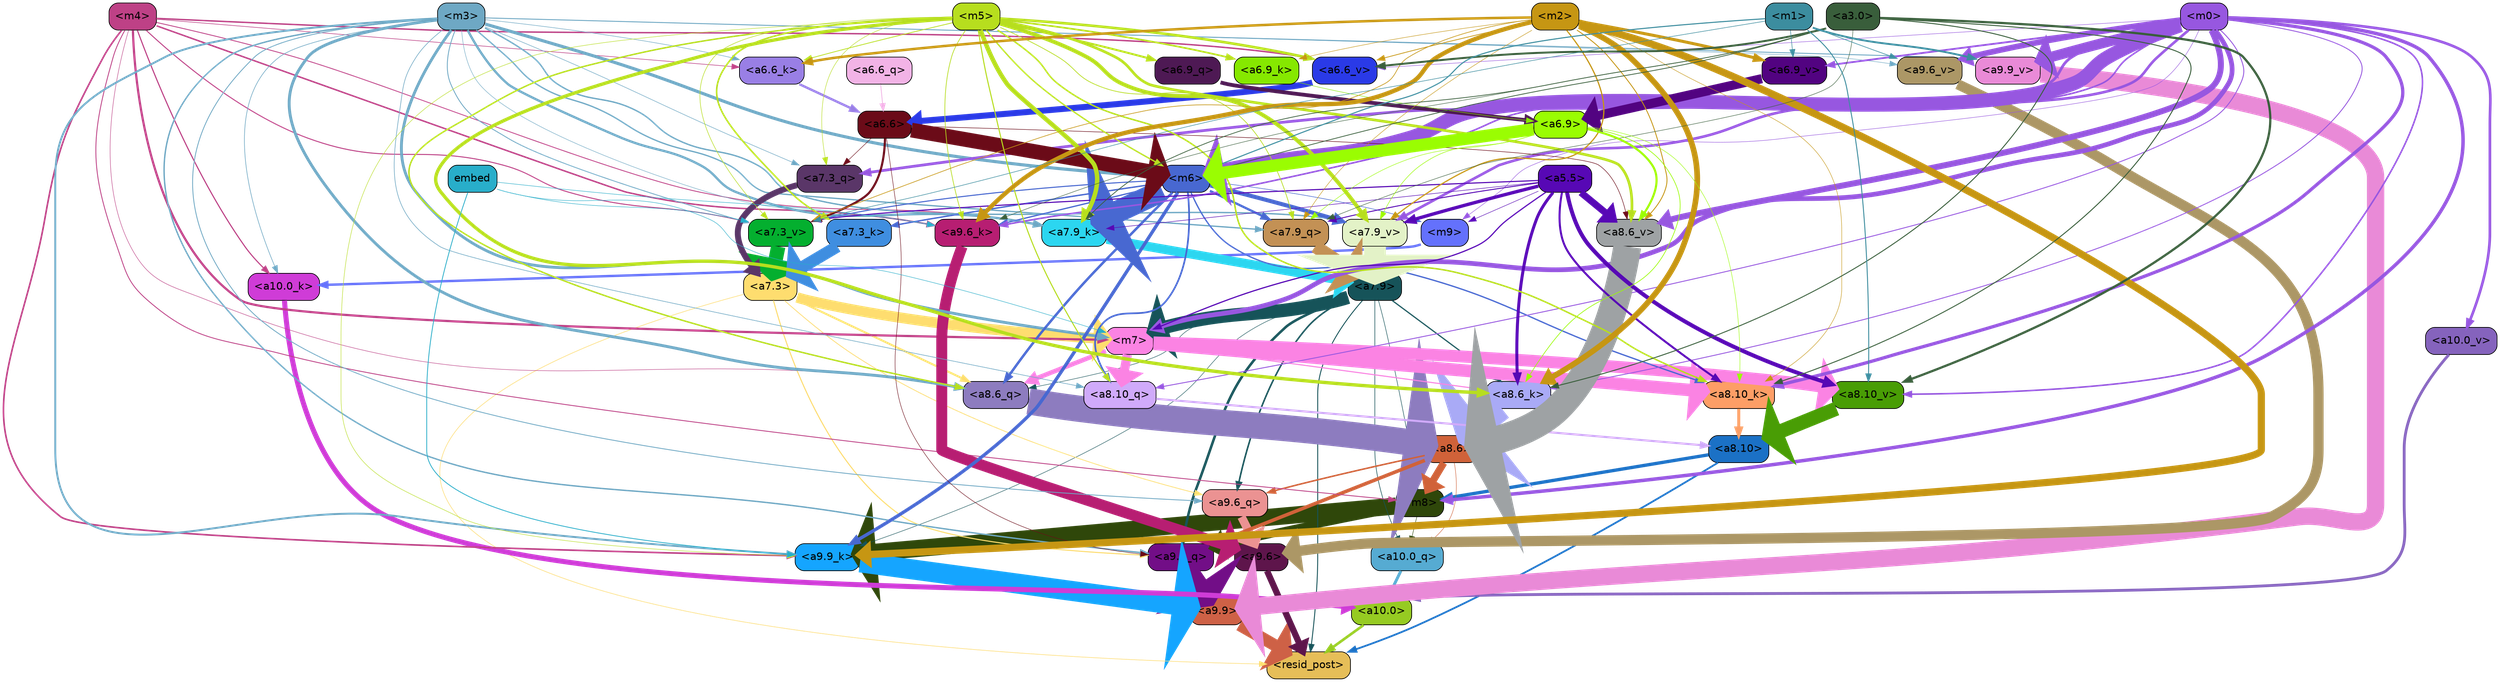 strict digraph "" {
	graph [bgcolor=transparent,
		layout=dot,
		overlap=false,
		splines=true
	];
	"<a10.0>"	[color=black,
		fillcolor="#96cb22",
		fontname=Helvetica,
		shape=box,
		style="filled, rounded"];
	"<resid_post>"	[color=black,
		fillcolor="#e6be58",
		fontname=Helvetica,
		shape=box,
		style="filled, rounded"];
	"<a10.0>" -> "<resid_post>"	[color="#96cb22",
		penwidth=3.4253244400024414];
	"<a9.9>"	[color=black,
		fillcolor="#ce6146",
		fontname=Helvetica,
		shape=box,
		style="filled, rounded"];
	"<a9.9>" -> "<resid_post>"	[color="#ce6146",
		penwidth=16.05378818511963];
	"<a9.6>"	[color=black,
		fillcolor="#5e154b",
		fontname=Helvetica,
		shape=box,
		style="filled, rounded"];
	"<a9.6>" -> "<resid_post>"	[color="#5e154b",
		penwidth=8.33797836303711];
	"<a8.10>"	[color=black,
		fillcolor="#1b71c6",
		fontname=Helvetica,
		shape=box,
		style="filled, rounded"];
	"<a8.10>" -> "<resid_post>"	[color="#1b71c6",
		penwidth=2.3390636444091797];
	"<m8>"	[color=black,
		fillcolor="#2f470a",
		fontname=Helvetica,
		shape=box,
		style="filled, rounded"];
	"<a8.10>" -> "<m8>"	[color="#1b71c6",
		penwidth=4.388927459716797];
	"<a7.9>"	[color=black,
		fillcolor="#165359",
		fontname=Helvetica,
		shape=box,
		style="filled, rounded"];
	"<a7.9>" -> "<resid_post>"	[color="#165359",
		penwidth=1.1926651000976562];
	"<a10.0_q>"	[color=black,
		fillcolor="#56abd2",
		fontname=Helvetica,
		shape=box,
		style="filled, rounded"];
	"<a7.9>" -> "<a10.0_q>"	[color="#165359",
		penwidth=0.7811813354492188];
	"<a7.9>" -> "<m8>"	[color="#165359",
		penwidth=0.6738662719726562];
	"<a9.9_q>"	[color=black,
		fillcolor="#720e87",
		fontname=Helvetica,
		shape=box,
		style="filled, rounded"];
	"<a7.9>" -> "<a9.9_q>"	[color="#165359",
		penwidth=3.33896541595459];
	"<a9.6_q>"	[color=black,
		fillcolor="#eb9292",
		fontname=Helvetica,
		shape=box,
		style="filled, rounded"];
	"<a7.9>" -> "<a9.6_q>"	[color="#165359",
		penwidth=2.0531044006347656];
	"<a9.9_k>"	[color=black,
		fillcolor="#15a5ff",
		fontname=Helvetica,
		shape=box,
		style="filled, rounded"];
	"<a7.9>" -> "<a9.9_k>"	[color="#165359",
		penwidth=0.6];
	"<a8.6_q>"	[color=black,
		fillcolor="#8d7cbf",
		fontname=Helvetica,
		shape=box,
		style="filled, rounded"];
	"<a7.9>" -> "<a8.6_q>"	[color="#165359",
		penwidth=0.6];
	"<a8.6_k>"	[color=black,
		fillcolor="#a9aaf6",
		fontname=Helvetica,
		shape=box,
		style="filled, rounded"];
	"<a7.9>" -> "<a8.6_k>"	[color="#165359",
		penwidth=1.5751152038574219];
	"<m7>"	[color=black,
		fillcolor="#fb83e3",
		fontname=Helvetica,
		shape=box,
		style="filled, rounded"];
	"<a7.9>" -> "<m7>"	[color="#165359",
		penwidth=17.67833709716797];
	"<a7.3>"	[color=black,
		fillcolor="#fedd6f",
		fontname=Helvetica,
		shape=box,
		style="filled, rounded"];
	"<a7.3>" -> "<resid_post>"	[color="#fedd6f",
		penwidth=0.7339706420898438];
	"<a7.3>" -> "<a9.9_q>"	[color="#fedd6f",
		penwidth=1.3609809875488281];
	"<a7.3>" -> "<a9.6_q>"	[color="#fedd6f",
		penwidth=0.9587650299072266];
	"<a7.3>" -> "<a8.6_q>"	[color="#fedd6f",
		penwidth=2.597522735595703];
	"<a7.3>" -> "<m7>"	[color="#fedd6f",
		penwidth=13.925512313842773];
	"<a10.0_q>" -> "<a10.0>"	[color="#56abd2",
		penwidth=3.861766815185547];
	"<a10.0_k>"	[color=black,
		fillcolor="#cf3cd7",
		fontname=Helvetica,
		shape=box,
		style="filled, rounded"];
	"<a10.0_k>" -> "<a10.0>"	[color="#cf3cd7",
		penwidth=6.691814422607422];
	"<a10.0_v>"	[color=black,
		fillcolor="#8563bd",
		fontname=Helvetica,
		shape=box,
		style="filled, rounded"];
	"<a10.0_v>" -> "<a10.0>"	[color="#8563bd",
		penwidth=3.703948974609375];
	"<m8>" -> "<a10.0_q>"	[color="#2f470a",
		penwidth=0.6];
	"<m8>" -> "<a9.9_q>"	[color="#2f470a",
		penwidth=10.407995223999023];
	"<m8>" -> "<a9.9_k>"	[color="#2f470a",
		penwidth=22.67278480529785];
	"<a8.6>"	[color=black,
		fillcolor="#d06239",
		fontname=Helvetica,
		shape=box,
		style="filled, rounded"];
	"<a8.6>" -> "<a10.0_q>"	[color="#d06239",
		penwidth=0.6];
	"<a8.6>" -> "<m8>"	[color="#d06239",
		penwidth=9.616483688354492];
	"<a8.6>" -> "<a9.9_q>"	[color="#d06239",
		penwidth=4.681654930114746];
	"<a8.6>" -> "<a9.6_q>"	[color="#d06239",
		penwidth=2.0046749114990234];
	"<m9>"	[color=black,
		fillcolor="#6471fc",
		fontname=Helvetica,
		shape=box,
		style="filled, rounded"];
	"<m9>" -> "<a10.0_k>"	[color="#6471fc",
		penwidth=3.1536026000976562];
	"<m4>"	[color=black,
		fillcolor="#be4186",
		fontname=Helvetica,
		shape=box,
		style="filled, rounded"];
	"<m4>" -> "<a10.0_k>"	[color="#be4186",
		penwidth=1.4532089233398438];
	"<m4>" -> "<m8>"	[color="#be4186",
		penwidth=1.1121444702148438];
	"<m4>" -> "<a9.9_k>"	[color="#be4186",
		penwidth=2.1296005249023438];
	"<a9.6_k>"	[color=black,
		fillcolor="#b71e72",
		fontname=Helvetica,
		shape=box,
		style="filled, rounded"];
	"<m4>" -> "<a9.6_k>"	[color="#be4186",
		penwidth=1.93524169921875];
	"<m4>" -> "<a8.6_q>"	[color="#be4186",
		penwidth=0.6086311340332031];
	"<m4>" -> "<m7>"	[color="#be4186",
		penwidth=2.9153175354003906];
	"<a7.9_k>"	[color=black,
		fillcolor="#2cd6f0",
		fontname=Helvetica,
		shape=box,
		style="filled, rounded"];
	"<m4>" -> "<a7.9_k>"	[color="#be4186",
		penwidth=1.0983266830444336];
	"<a7.3_v>"	[color=black,
		fillcolor="#04af2f",
		fontname=Helvetica,
		shape=box,
		style="filled, rounded"];
	"<m4>" -> "<a7.3_v>"	[color="#be4186",
		penwidth=1.2746734619140625];
	"<a6.6_k>"	[color=black,
		fillcolor="#997fe5",
		fontname=Helvetica,
		shape=box,
		style="filled, rounded"];
	"<m4>" -> "<a6.6_k>"	[color="#be4186",
		penwidth=0.7470474243164062];
	"<a6.6_v>"	[color=black,
		fillcolor="#2a3ae7",
		fontname=Helvetica,
		shape=box,
		style="filled, rounded"];
	"<m4>" -> "<a6.6_v>"	[color="#be4186",
		penwidth=1.873147964477539];
	"<m3>"	[color=black,
		fillcolor="#6ea8c4",
		fontname=Helvetica,
		shape=box,
		style="filled, rounded"];
	"<m3>" -> "<a10.0_k>"	[color="#6ea8c4",
		penwidth=0.8012542724609375];
	"<m6>"	[color=black,
		fillcolor="#4868d1",
		fontname=Helvetica,
		shape=box,
		style="filled, rounded"];
	"<m3>" -> "<m6>"	[color="#6ea8c4",
		penwidth=4.0873308181762695];
	"<m3>" -> "<a9.9_q>"	[color="#6ea8c4",
		penwidth=1.8098411560058594];
	"<m3>" -> "<a9.6_q>"	[color="#6ea8c4",
		penwidth=1.0731983184814453];
	"<m3>" -> "<a9.9_k>"	[color="#6ea8c4",
		penwidth=2.538074493408203];
	"<m3>" -> "<a9.6_k>"	[color="#6ea8c4",
		penwidth=0.6];
	"<a9.9_v>"	[color=black,
		fillcolor="#e98ad7",
		fontname=Helvetica,
		shape=box,
		style="filled, rounded"];
	"<m3>" -> "<a9.9_v>"	[color="#6ea8c4",
		penwidth=1.1908531188964844];
	"<a9.6_v>"	[color=black,
		fillcolor="#ac9766",
		fontname=Helvetica,
		shape=box,
		style="filled, rounded"];
	"<m3>" -> "<a9.6_v>"	[color="#6ea8c4",
		penwidth=0.6];
	"<a8.10_q>"	[color=black,
		fillcolor="#d0aafa",
		fontname=Helvetica,
		shape=box,
		style="filled, rounded"];
	"<m3>" -> "<a8.10_q>"	[color="#6ea8c4",
		penwidth=0.7969093322753906];
	"<m3>" -> "<a8.6_q>"	[color="#6ea8c4",
		penwidth=3.8069801330566406];
	"<m3>" -> "<m7>"	[color="#6ea8c4",
		penwidth=3.7463531494140625];
	"<a7.9_q>"	[color=black,
		fillcolor="#c39155",
		fontname=Helvetica,
		shape=box,
		style="filled, rounded"];
	"<m3>" -> "<a7.9_q>"	[color="#6ea8c4",
		penwidth=1.7077007293701172];
	"<a7.3_q>"	[color=black,
		fillcolor="#5a3668",
		fontname=Helvetica,
		shape=box,
		style="filled, rounded"];
	"<m3>" -> "<a7.3_q>"	[color="#6ea8c4",
		penwidth=0.6810226440429688];
	"<m3>" -> "<a7.9_k>"	[color="#6ea8c4",
		penwidth=3.0535898208618164];
	"<a7.9_v>"	[color=black,
		fillcolor="#e3f2c7",
		fontname=Helvetica,
		shape=box,
		style="filled, rounded"];
	"<m3>" -> "<a7.9_v>"	[color="#6ea8c4",
		penwidth=1.8027725219726562];
	"<m3>" -> "<a7.3_v>"	[color="#6ea8c4",
		penwidth=1.0946578979492188];
	"<m3>" -> "<a6.6_k>"	[color="#6ea8c4",
		penwidth=0.6740627288818359];
	"<m0>"	[color=black,
		fillcolor="#9757e0",
		fontname=Helvetica,
		shape=box,
		style="filled, rounded"];
	"<m0>" -> "<a10.0_v>"	[color="#9757e0",
		penwidth=3.520832061767578];
	"<m0>" -> "<m8>"	[color="#9757e0",
		penwidth=4.624839782714844];
	"<m0>" -> "<m9>"	[color="#9757e0",
		penwidth=0.6];
	"<m0>" -> "<m6>"	[color="#9757e0",
		penwidth=18.578011751174927];
	"<m0>" -> "<a9.6_k>"	[color="#9757e0",
		penwidth=2.0742149353027344];
	"<m0>" -> "<a9.9_v>"	[color="#9757e0",
		penwidth=13.6649169921875];
	"<m0>" -> "<a9.6_v>"	[color="#9757e0",
		penwidth=7.575786590576172];
	"<m0>" -> "<a8.10_q>"	[color="#9757e0",
		penwidth=1.1731605529785156];
	"<a8.10_k>"	[color=black,
		fillcolor="#fd9e66",
		fontname=Helvetica,
		shape=box,
		style="filled, rounded"];
	"<m0>" -> "<a8.10_k>"	[color="#9757e0",
		penwidth=4.350425720214844];
	"<m0>" -> "<a8.6_k>"	[color="#9757e0",
		penwidth=1.1486854553222656];
	"<a8.10_v>"	[color=black,
		fillcolor="#499d05",
		fontname=Helvetica,
		shape=box,
		style="filled, rounded"];
	"<m0>" -> "<a8.10_v>"	[color="#9757e0",
		penwidth=2.0526657104492188];
	"<a8.6_v>"	[color=black,
		fillcolor="#9ea2a4",
		fontname=Helvetica,
		shape=box,
		style="filled, rounded"];
	"<m0>" -> "<a8.6_v>"	[color="#9757e0",
		penwidth=7.951751708984375];
	"<m0>" -> "<m7>"	[color="#9757e0",
		penwidth=6.283721923828125];
	"<m0>" -> "<a7.3_q>"	[color="#9757e0",
		penwidth=3.6216583251953125];
	"<m0>" -> "<a7.9_v>"	[color="#9757e0",
		penwidth=3.447589874267578];
	"<a6.9_v>"	[color=black,
		fillcolor="#520381",
		fontname=Helvetica,
		shape=box,
		style="filled, rounded"];
	"<m0>" -> "<a6.9_v>"	[color="#9757e0",
		penwidth=2.383556365966797];
	"<m0>" -> "<a6.6_v>"	[color="#9757e0",
		penwidth=0.6];
	"<m6>" -> "<m9>"	[color="#4868d1",
		penwidth=0.7276992797851562];
	"<m6>" -> "<a9.9_k>"	[color="#4868d1",
		penwidth=4.405937194824219];
	"<m6>" -> "<a9.6_k>"	[color="#4868d1",
		penwidth=1.6540985107421875];
	"<m6>" -> "<a8.10_q>"	[color="#4868d1",
		penwidth=2.2618331909179688];
	"<m6>" -> "<a8.6_q>"	[color="#4868d1",
		penwidth=3.241657257080078];
	"<m6>" -> "<a8.10_k>"	[color="#4868d1",
		penwidth=1.733642578125];
	"<m6>" -> "<a7.9_q>"	[color="#4868d1",
		penwidth=2.9651412963867188];
	"<m6>" -> "<a7.9_k>"	[color="#4868d1",
		penwidth=29.52049446105957];
	"<a7.3_k>"	[color=black,
		fillcolor="#3f8ee0",
		fontname=Helvetica,
		shape=box,
		style="filled, rounded"];
	"<m6>" -> "<a7.3_k>"	[color="#4868d1",
		penwidth=1.8433246612548828];
	"<m6>" -> "<a7.9_v>"	[color="#4868d1",
		penwidth=5.381137847900391];
	"<m6>" -> "<a7.3_v>"	[color="#4868d1",
		penwidth=1.3778877258300781];
	"<a5.5>"	[color=black,
		fillcolor="#5708b5",
		fontname=Helvetica,
		shape=box,
		style="filled, rounded"];
	"<a5.5>" -> "<m9>"	[color="#5708b5",
		penwidth=0.6];
	"<a5.5>" -> "<a8.10_k>"	[color="#5708b5",
		penwidth=2.6749038696289062];
	"<a5.5>" -> "<a8.6_k>"	[color="#5708b5",
		penwidth=3.9810218811035156];
	"<a5.5>" -> "<a8.10_v>"	[color="#5708b5",
		penwidth=5.2978057861328125];
	"<a5.5>" -> "<a8.6_v>"	[color="#5708b5",
		penwidth=9.177913665771484];
	"<a5.5>" -> "<m7>"	[color="#5708b5",
		penwidth=1.5525360107421875];
	"<a5.5>" -> "<a7.9_q>"	[color="#5708b5",
		penwidth=1.22930908203125];
	"<a5.5>" -> "<a7.9_k>"	[color="#5708b5",
		penwidth=0.6708955764770508];
	"<a5.5>" -> "<a7.9_v>"	[color="#5708b5",
		penwidth=4.432796478271484];
	"<a5.5>" -> "<a7.3_v>"	[color="#5708b5",
		penwidth=1.4417800903320312];
	"<a9.9_q>" -> "<a9.9>"	[color="#720e87",
		penwidth=23.20368194580078];
	"<a9.6_q>" -> "<a9.6>"	[color="#eb9292",
		penwidth=11.181507110595703];
	"<a9.9_k>" -> "<a9.9>"	[color="#15a5ff",
		penwidth=26.641464233398438];
	"<a9.6_k>" -> "<a9.6>"	[color="#b71e72",
		penwidth=14.532459259033203];
	"<a9.9_v>" -> "<a9.9>"	[color="#e98ad7",
		penwidth=23.02225112915039];
	"<a9.6_v>" -> "<a9.6>"	[color="#ac9766",
		penwidth=13.634431838989258];
	"<a6.6>"	[color=black,
		fillcolor="#6b0b18",
		fontname=Helvetica,
		shape=box,
		style="filled, rounded"];
	"<a6.6>" -> "<m6>"	[color="#6b0b18",
		penwidth=19.58005142211914];
	"<a6.6>" -> "<a9.9_q>"	[color="#6b0b18",
		penwidth=0.6];
	"<a6.6>" -> "<a8.6_v>"	[color="#6b0b18",
		penwidth=0.6731643676757812];
	"<a6.6>" -> "<a7.3_q>"	[color="#6b0b18",
		penwidth=0.6];
	"<a6.6>" -> "<a7.3_v>"	[color="#6b0b18",
		penwidth=2.8381996154785156];
	"<m5>"	[color=black,
		fillcolor="#b7de1e",
		fontname=Helvetica,
		shape=box,
		style="filled, rounded"];
	"<m5>" -> "<m6>"	[color="#b7de1e",
		penwidth=1.7808427810668945];
	"<m5>" -> "<a9.9_k>"	[color="#b7de1e",
		penwidth=0.6];
	"<m5>" -> "<a9.6_k>"	[color="#b7de1e",
		penwidth=0.9087238311767578];
	"<m5>" -> "<a8.10_q>"	[color="#b7de1e",
		penwidth=1.3886604309082031];
	"<m5>" -> "<a8.6_q>"	[color="#b7de1e",
		penwidth=1.8975334167480469];
	"<m5>" -> "<a8.10_k>"	[color="#b7de1e",
		penwidth=1.9560012817382812];
	"<m5>" -> "<a8.6_k>"	[color="#b7de1e",
		penwidth=4.4348602294921875];
	"<m5>" -> "<a8.6_v>"	[color="#b7de1e",
		penwidth=3.547332763671875];
	"<m5>" -> "<a7.9_q>"	[color="#b7de1e",
		penwidth=0.9239292144775391];
	"<m5>" -> "<a7.3_q>"	[color="#b7de1e",
		penwidth=0.6050910949707031];
	"<m5>" -> "<a7.9_k>"	[color="#b7de1e",
		penwidth=5.895898818969727];
	"<m5>" -> "<a7.3_k>"	[color="#b7de1e",
		penwidth=2.047999382019043];
	"<m5>" -> "<a7.9_v>"	[color="#b7de1e",
		penwidth=5.163473129272461];
	"<m5>" -> "<a7.3_v>"	[color="#b7de1e",
		penwidth=0.7120857238769531];
	"<a6.9_q>"	[color=black,
		fillcolor="#4e1954",
		fontname=Helvetica,
		shape=box,
		style="filled, rounded"];
	"<m5>" -> "<a6.9_q>"	[color="#b7de1e",
		penwidth=2.6011505126953125];
	"<a6.9_k>"	[color=black,
		fillcolor="#86e800",
		fontname=Helvetica,
		shape=box,
		style="filled, rounded"];
	"<m5>" -> "<a6.9_k>"	[color="#b7de1e",
		penwidth=2.202533721923828];
	"<m5>" -> "<a6.6_k>"	[color="#b7de1e",
		penwidth=1.00042724609375];
	"<m5>" -> "<a6.6_v>"	[color="#b7de1e",
		penwidth=3.4290390014648438];
	"<m2>"	[color=black,
		fillcolor="#c69613",
		fontname=Helvetica,
		shape=box,
		style="filled, rounded"];
	"<m2>" -> "<a9.9_k>"	[color="#c69613",
		penwidth=9.546476364135742];
	"<m2>" -> "<a9.6_k>"	[color="#c69613",
		penwidth=5.765581130981445];
	"<m2>" -> "<a8.10_k>"	[color="#c69613",
		penwidth=0.6];
	"<m2>" -> "<a8.6_k>"	[color="#c69613",
		penwidth=7.5130767822265625];
	"<m2>" -> "<a8.6_v>"	[color="#c69613",
		penwidth=1.1399917602539062];
	"<m2>" -> "<a7.9_q>"	[color="#c69613",
		penwidth=0.6];
	"<m2>" -> "<a7.9_v>"	[color="#c69613",
		penwidth=1.5795440673828125];
	"<m2>" -> "<a7.3_v>"	[color="#c69613",
		penwidth=0.8394660949707031];
	"<m2>" -> "<a6.9_k>"	[color="#c69613",
		penwidth=0.6];
	"<m2>" -> "<a6.6_k>"	[color="#c69613",
		penwidth=3.2944984436035156];
	"<m2>" -> "<a6.9_v>"	[color="#c69613",
		penwidth=3.973684310913086];
	"<m2>" -> "<a6.6_v>"	[color="#c69613",
		penwidth=0.9880199432373047];
	embed	[color=black,
		fillcolor="#28aeca",
		fontname=Helvetica,
		shape=box,
		style="filled, rounded"];
	embed -> "<a9.9_k>"	[color="#28aeca",
		penwidth=1.044057846069336];
	embed -> "<a9.6_k>"	[color="#28aeca",
		penwidth=0.6];
	embed -> "<m7>"	[color="#28aeca",
		penwidth=0.6];
	embed -> "<a7.3_v>"	[color="#28aeca",
		penwidth=0.6];
	"<a3.0>"	[color=black,
		fillcolor="#395e3b",
		fontname=Helvetica,
		shape=box,
		style="filled, rounded"];
	"<a3.0>" -> "<m6>"	[color="#395e3b",
		penwidth=0.9893608093261719];
	"<a3.0>" -> "<a9.6_k>"	[color="#395e3b",
		penwidth=0.6];
	"<a3.0>" -> "<a8.10_k>"	[color="#395e3b",
		penwidth=1.2375259399414062];
	"<a3.0>" -> "<a8.6_k>"	[color="#395e3b",
		penwidth=1.2278594970703125];
	"<a3.0>" -> "<a8.10_v>"	[color="#395e3b",
		penwidth=2.9724464416503906];
	"<a3.0>" -> "<a7.9_q>"	[color="#395e3b",
		penwidth=0.6];
	"<a3.0>" -> "<a7.9_k>"	[color="#395e3b",
		penwidth=0.9558658599853516];
	"<a3.0>" -> "<a6.6_v>"	[color="#395e3b",
		penwidth=2.5804481506347656];
	"<m1>"	[color=black,
		fillcolor="#3c8d9f",
		fontname=Helvetica,
		shape=box,
		style="filled, rounded"];
	"<m1>" -> "<m6>"	[color="#3c8d9f",
		penwidth=1.3794612884521484];
	"<m1>" -> "<a9.9_v>"	[color="#3c8d9f",
		penwidth=2.484710693359375];
	"<m1>" -> "<a9.6_v>"	[color="#3c8d9f",
		penwidth=0.8296928405761719];
	"<m1>" -> "<a8.10_v>"	[color="#3c8d9f",
		penwidth=1.2231903076171875];
	"<m1>" -> "<a7.3_v>"	[color="#3c8d9f",
		penwidth=0.7203178405761719];
	"<m1>" -> "<a6.9_v>"	[color="#3c8d9f",
		penwidth=0.7137031555175781];
	"<a8.10_q>" -> "<a8.10>"	[color="#d0aafa",
		penwidth=2.6974411010742188];
	"<a8.6_q>" -> "<a8.6>"	[color="#8d7cbf",
		penwidth=34.91962909698486];
	"<a8.10_k>" -> "<a8.10>"	[color="#fd9e66",
		penwidth=3.9815139770507812];
	"<a8.6_k>" -> "<a8.6>"	[color="#a9aaf6",
		penwidth=30.12779998779297];
	"<a8.10_v>" -> "<a8.10>"	[color="#499d05",
		penwidth=18.80433464050293];
	"<a8.6_v>" -> "<a8.6>"	[color="#9ea2a4",
		penwidth=37.04597568511963];
	"<m7>" -> "<a8.10_q>"	[color="#fb83e3",
		penwidth=12.189899444580078];
	"<m7>" -> "<a8.6_q>"	[color="#fb83e3",
		penwidth=5.949329376220703];
	"<m7>" -> "<a8.10_k>"	[color="#fb83e3",
		penwidth=16.634174346923828];
	"<m7>" -> "<a8.6_k>"	[color="#fb83e3",
		penwidth=1.4160232543945312];
	"<m7>" -> "<a8.10_v>"	[color="#fb83e3",
		penwidth=15.893604278564453];
	"<a6.9>"	[color=black,
		fillcolor="#9afd02",
		fontname=Helvetica,
		shape=box,
		style="filled, rounded"];
	"<a6.9>" -> "<m6>"	[color="#9afd02",
		penwidth=16.39166831970215];
	"<a6.9>" -> "<a8.10_k>"	[color="#9afd02",
		penwidth=0.6];
	"<a6.9>" -> "<a8.6_k>"	[color="#9afd02",
		penwidth=0.8667373657226562];
	"<a6.9>" -> "<a8.6_v>"	[color="#9afd02",
		penwidth=2.8011817932128906];
	"<a6.9>" -> "<a7.9_q>"	[color="#9afd02",
		penwidth=0.6];
	"<a6.9>" -> "<a7.9_v>"	[color="#9afd02",
		penwidth=0.6784553527832031];
	"<a7.9_q>" -> "<a7.9>"	[color="#c39155",
		penwidth=17.651885986328125];
	"<a7.3_q>" -> "<a7.3>"	[color="#5a3668",
		penwidth=7.866306304931641];
	"<a7.9_k>" -> "<a7.9>"	[color="#2cd6f0",
		penwidth=12.17039680480957];
	"<a7.3_k>" -> "<a7.3>"	[color="#3f8ee0",
		penwidth=16.016246795654297];
	"<a7.9_v>" -> "<a7.9>"	[color="#e3f2c7",
		penwidth=29.394658088684082];
	"<a7.3_v>" -> "<a7.3>"	[color="#04af2f",
		penwidth=19.01776695251465];
	"<a6.9_q>" -> "<a6.9>"	[color="#4e1954",
		penwidth=5.041379928588867];
	"<a6.6_q>"	[color=black,
		fillcolor="#f2b3e6",
		fontname=Helvetica,
		shape=box,
		style="filled, rounded"];
	"<a6.6_q>" -> "<a6.6>"	[color="#f2b3e6",
		penwidth=1.0210704803466797];
	"<a6.9_k>" -> "<a6.9>"	[color="#86e800",
		penwidth=0.6];
	"<a6.6_k>" -> "<a6.6>"	[color="#997fe5",
		penwidth=3.0834922790527344];
	"<a6.9_v>" -> "<a6.9>"	[color="#520381",
		penwidth=12.179949760437012];
	"<a6.6_v>" -> "<a6.6>"	[color="#2a3ae7",
		penwidth=8.061713218688965];
}
